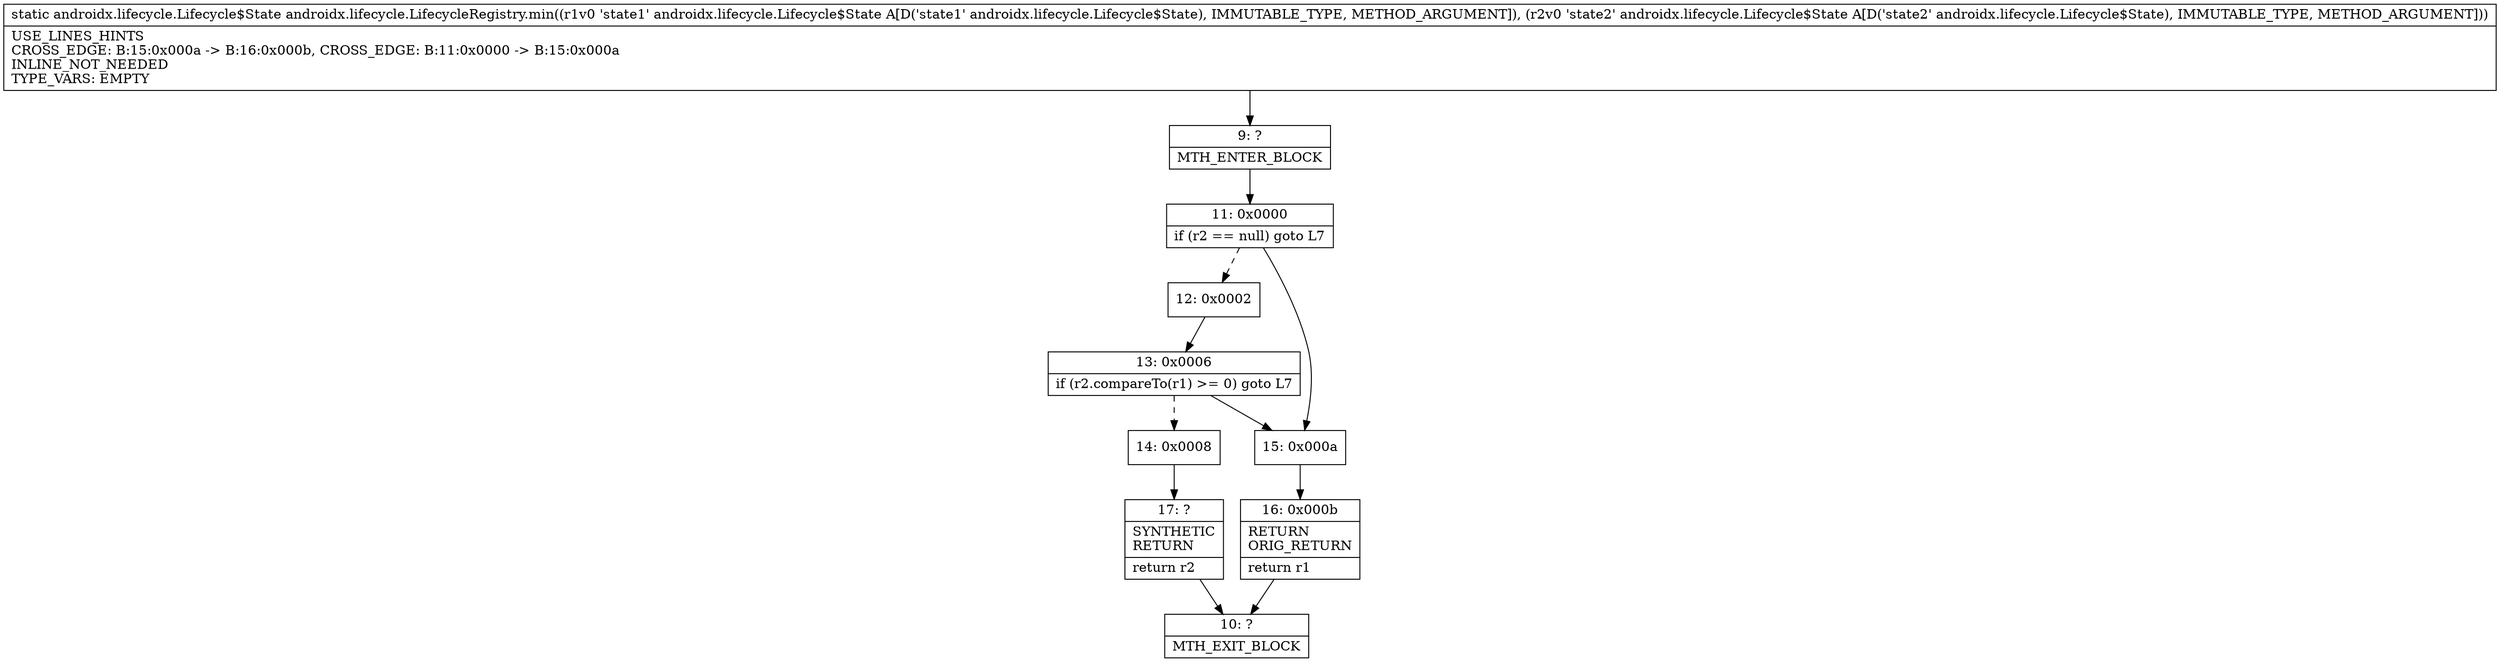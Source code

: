 digraph "CFG forandroidx.lifecycle.LifecycleRegistry.min(Landroidx\/lifecycle\/Lifecycle$State;Landroidx\/lifecycle\/Lifecycle$State;)Landroidx\/lifecycle\/Lifecycle$State;" {
Node_9 [shape=record,label="{9\:\ ?|MTH_ENTER_BLOCK\l}"];
Node_11 [shape=record,label="{11\:\ 0x0000|if (r2 == null) goto L7\l}"];
Node_12 [shape=record,label="{12\:\ 0x0002}"];
Node_13 [shape=record,label="{13\:\ 0x0006|if (r2.compareTo(r1) \>= 0) goto L7\l}"];
Node_14 [shape=record,label="{14\:\ 0x0008}"];
Node_17 [shape=record,label="{17\:\ ?|SYNTHETIC\lRETURN\l|return r2\l}"];
Node_10 [shape=record,label="{10\:\ ?|MTH_EXIT_BLOCK\l}"];
Node_15 [shape=record,label="{15\:\ 0x000a}"];
Node_16 [shape=record,label="{16\:\ 0x000b|RETURN\lORIG_RETURN\l|return r1\l}"];
MethodNode[shape=record,label="{static androidx.lifecycle.Lifecycle$State androidx.lifecycle.LifecycleRegistry.min((r1v0 'state1' androidx.lifecycle.Lifecycle$State A[D('state1' androidx.lifecycle.Lifecycle$State), IMMUTABLE_TYPE, METHOD_ARGUMENT]), (r2v0 'state2' androidx.lifecycle.Lifecycle$State A[D('state2' androidx.lifecycle.Lifecycle$State), IMMUTABLE_TYPE, METHOD_ARGUMENT]))  | USE_LINES_HINTS\lCROSS_EDGE: B:15:0x000a \-\> B:16:0x000b, CROSS_EDGE: B:11:0x0000 \-\> B:15:0x000a\lINLINE_NOT_NEEDED\lTYPE_VARS: EMPTY\l}"];
MethodNode -> Node_9;Node_9 -> Node_11;
Node_11 -> Node_12[style=dashed];
Node_11 -> Node_15;
Node_12 -> Node_13;
Node_13 -> Node_14[style=dashed];
Node_13 -> Node_15;
Node_14 -> Node_17;
Node_17 -> Node_10;
Node_15 -> Node_16;
Node_16 -> Node_10;
}

